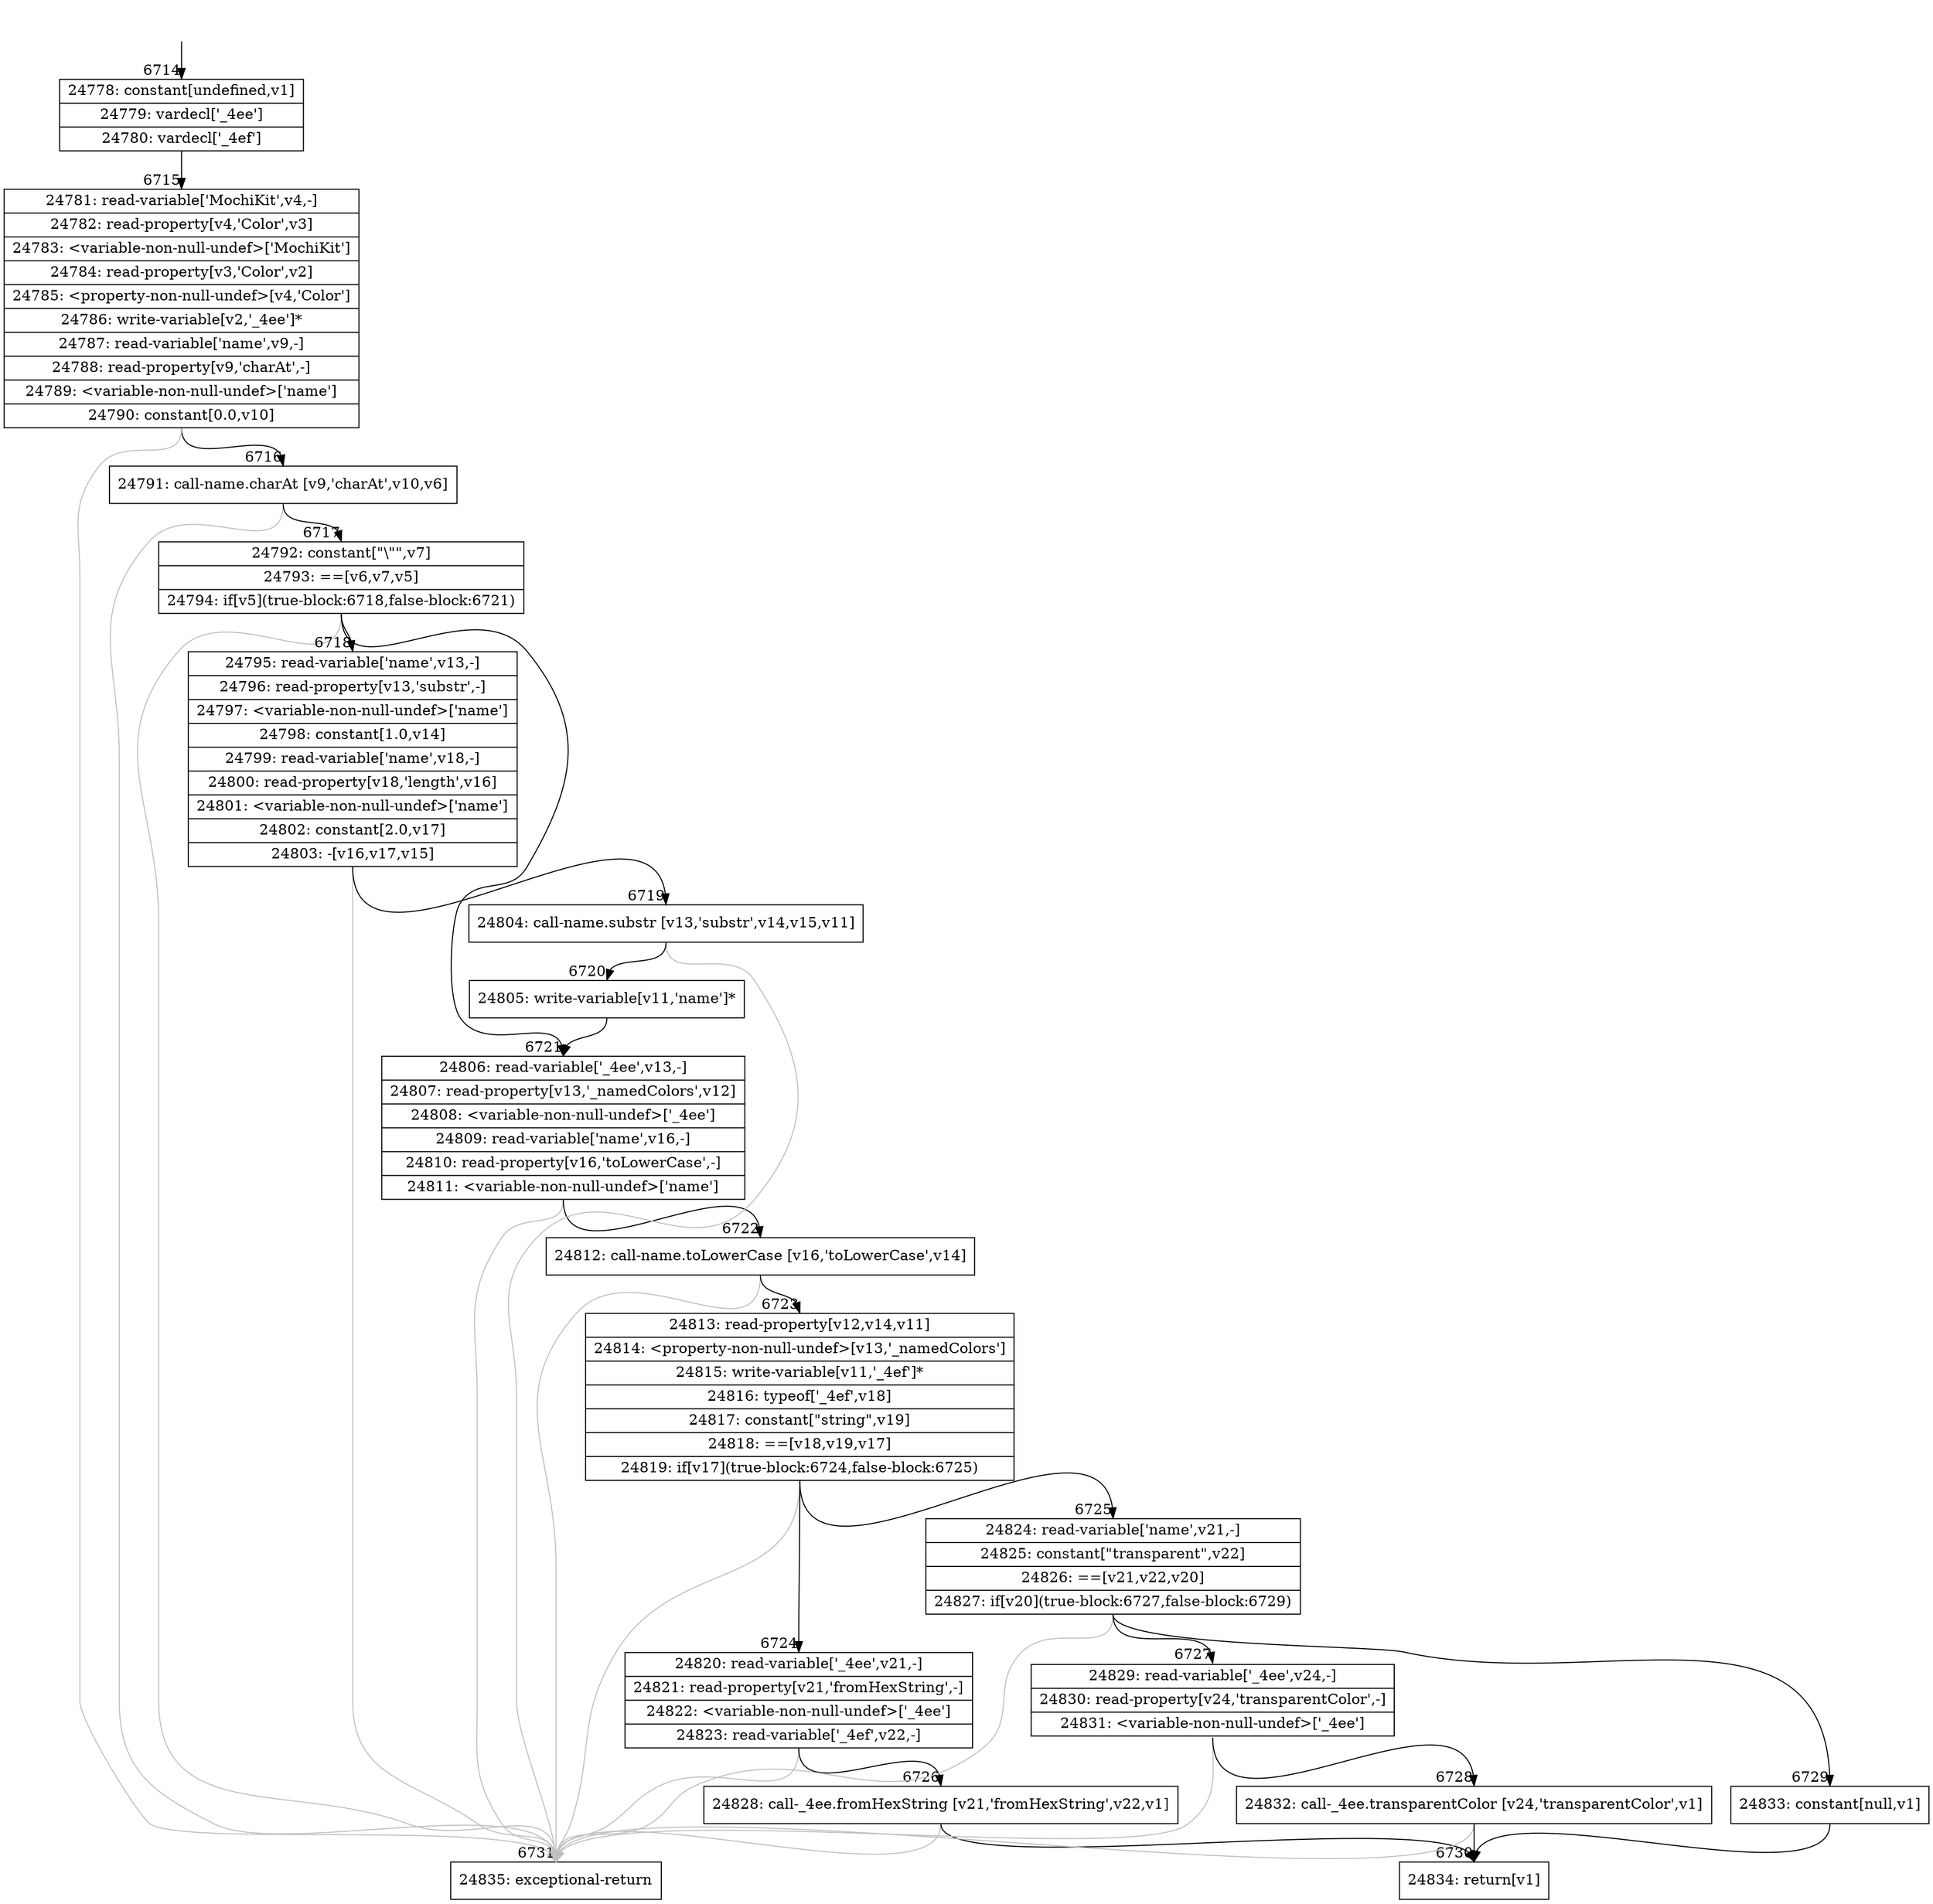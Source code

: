 digraph {
rankdir="TD"
BB_entry455[shape=none,label=""];
BB_entry455 -> BB6714 [tailport=s, headport=n, headlabel="    6714"]
BB6714 [shape=record label="{24778: constant[undefined,v1]|24779: vardecl['_4ee']|24780: vardecl['_4ef']}" ] 
BB6714 -> BB6715 [tailport=s, headport=n, headlabel="      6715"]
BB6715 [shape=record label="{24781: read-variable['MochiKit',v4,-]|24782: read-property[v4,'Color',v3]|24783: \<variable-non-null-undef\>['MochiKit']|24784: read-property[v3,'Color',v2]|24785: \<property-non-null-undef\>[v4,'Color']|24786: write-variable[v2,'_4ee']*|24787: read-variable['name',v9,-]|24788: read-property[v9,'charAt',-]|24789: \<variable-non-null-undef\>['name']|24790: constant[0.0,v10]}" ] 
BB6715 -> BB6716 [tailport=s, headport=n, headlabel="      6716"]
BB6715 -> BB6731 [tailport=s, headport=n, color=gray, headlabel="      6731"]
BB6716 [shape=record label="{24791: call-name.charAt [v9,'charAt',v10,v6]}" ] 
BB6716 -> BB6717 [tailport=s, headport=n, headlabel="      6717"]
BB6716 -> BB6731 [tailport=s, headport=n, color=gray]
BB6717 [shape=record label="{24792: constant[\"\\\"\",v7]|24793: ==[v6,v7,v5]|24794: if[v5](true-block:6718,false-block:6721)}" ] 
BB6717 -> BB6718 [tailport=s, headport=n, headlabel="      6718"]
BB6717 -> BB6721 [tailport=s, headport=n, headlabel="      6721"]
BB6717 -> BB6731 [tailport=s, headport=n, color=gray]
BB6718 [shape=record label="{24795: read-variable['name',v13,-]|24796: read-property[v13,'substr',-]|24797: \<variable-non-null-undef\>['name']|24798: constant[1.0,v14]|24799: read-variable['name',v18,-]|24800: read-property[v18,'length',v16]|24801: \<variable-non-null-undef\>['name']|24802: constant[2.0,v17]|24803: -[v16,v17,v15]}" ] 
BB6718 -> BB6719 [tailport=s, headport=n, headlabel="      6719"]
BB6718 -> BB6731 [tailport=s, headport=n, color=gray]
BB6719 [shape=record label="{24804: call-name.substr [v13,'substr',v14,v15,v11]}" ] 
BB6719 -> BB6720 [tailport=s, headport=n, headlabel="      6720"]
BB6719 -> BB6731 [tailport=s, headport=n, color=gray]
BB6720 [shape=record label="{24805: write-variable[v11,'name']*}" ] 
BB6720 -> BB6721 [tailport=s, headport=n]
BB6721 [shape=record label="{24806: read-variable['_4ee',v13,-]|24807: read-property[v13,'_namedColors',v12]|24808: \<variable-non-null-undef\>['_4ee']|24809: read-variable['name',v16,-]|24810: read-property[v16,'toLowerCase',-]|24811: \<variable-non-null-undef\>['name']}" ] 
BB6721 -> BB6722 [tailport=s, headport=n, headlabel="      6722"]
BB6721 -> BB6731 [tailport=s, headport=n, color=gray]
BB6722 [shape=record label="{24812: call-name.toLowerCase [v16,'toLowerCase',v14]}" ] 
BB6722 -> BB6723 [tailport=s, headport=n, headlabel="      6723"]
BB6722 -> BB6731 [tailport=s, headport=n, color=gray]
BB6723 [shape=record label="{24813: read-property[v12,v14,v11]|24814: \<property-non-null-undef\>[v13,'_namedColors']|24815: write-variable[v11,'_4ef']*|24816: typeof['_4ef',v18]|24817: constant[\"string\",v19]|24818: ==[v18,v19,v17]|24819: if[v17](true-block:6724,false-block:6725)}" ] 
BB6723 -> BB6724 [tailport=s, headport=n, headlabel="      6724"]
BB6723 -> BB6725 [tailport=s, headport=n, headlabel="      6725"]
BB6723 -> BB6731 [tailport=s, headport=n, color=gray]
BB6724 [shape=record label="{24820: read-variable['_4ee',v21,-]|24821: read-property[v21,'fromHexString',-]|24822: \<variable-non-null-undef\>['_4ee']|24823: read-variable['_4ef',v22,-]}" ] 
BB6724 -> BB6726 [tailport=s, headport=n, headlabel="      6726"]
BB6724 -> BB6731 [tailport=s, headport=n, color=gray]
BB6725 [shape=record label="{24824: read-variable['name',v21,-]|24825: constant[\"transparent\",v22]|24826: ==[v21,v22,v20]|24827: if[v20](true-block:6727,false-block:6729)}" ] 
BB6725 -> BB6727 [tailport=s, headport=n, headlabel="      6727"]
BB6725 -> BB6729 [tailport=s, headport=n, headlabel="      6729"]
BB6725 -> BB6731 [tailport=s, headport=n, color=gray]
BB6726 [shape=record label="{24828: call-_4ee.fromHexString [v21,'fromHexString',v22,v1]}" ] 
BB6726 -> BB6730 [tailport=s, headport=n, headlabel="      6730"]
BB6726 -> BB6731 [tailport=s, headport=n, color=gray]
BB6727 [shape=record label="{24829: read-variable['_4ee',v24,-]|24830: read-property[v24,'transparentColor',-]|24831: \<variable-non-null-undef\>['_4ee']}" ] 
BB6727 -> BB6728 [tailport=s, headport=n, headlabel="      6728"]
BB6727 -> BB6731 [tailport=s, headport=n, color=gray]
BB6728 [shape=record label="{24832: call-_4ee.transparentColor [v24,'transparentColor',v1]}" ] 
BB6728 -> BB6730 [tailport=s, headport=n]
BB6728 -> BB6731 [tailport=s, headport=n, color=gray]
BB6729 [shape=record label="{24833: constant[null,v1]}" ] 
BB6729 -> BB6730 [tailport=s, headport=n]
BB6730 [shape=record label="{24834: return[v1]}" ] 
BB6731 [shape=record label="{24835: exceptional-return}" ] 
//#$~ 4746
}
